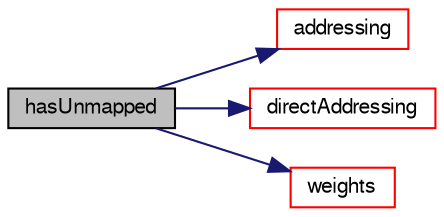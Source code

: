 digraph "hasUnmapped"
{
  bgcolor="transparent";
  edge [fontname="FreeSans",fontsize="10",labelfontname="FreeSans",labelfontsize="10"];
  node [fontname="FreeSans",fontsize="10",shape=record];
  rankdir="LR";
  Node16 [label="hasUnmapped",height=0.2,width=0.4,color="black", fillcolor="grey75", style="filled", fontcolor="black"];
  Node16 -> Node17 [color="midnightblue",fontsize="10",style="solid",fontname="FreeSans"];
  Node17 [label="addressing",height=0.2,width=0.4,color="red",URL="$a22782.html#a1f1e6ad48f2307dde714ff636a674255",tooltip="Return interpolated addressing. "];
  Node16 -> Node63 [color="midnightblue",fontsize="10",style="solid",fontname="FreeSans"];
  Node63 [label="directAddressing",height=0.2,width=0.4,color="red",URL="$a22782.html#a2effcb6338f9af42bdeb26164f0fa3f7",tooltip="Return direct addressing. "];
  Node16 -> Node64 [color="midnightblue",fontsize="10",style="solid",fontname="FreeSans"];
  Node64 [label="weights",height=0.2,width=0.4,color="red",URL="$a22782.html#a1fd4a2f64cac43657951dfb728c9b1db",tooltip="Return interpolaion weights. "];
}

